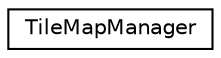 digraph "Graphical Class Hierarchy"
{
  edge [fontname="Helvetica",fontsize="10",labelfontname="Helvetica",labelfontsize="10"];
  node [fontname="Helvetica",fontsize="10",shape=record];
  rankdir="LR";
  Node1 [label="TileMapManager",height=0.2,width=0.4,color="black", fillcolor="white", style="filled",URL="$classTileMapManager.html"];
}
